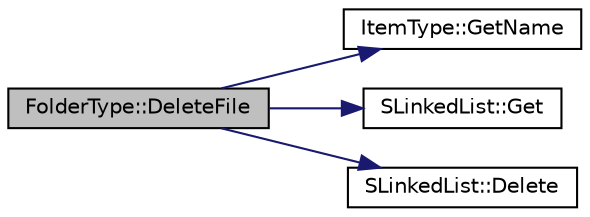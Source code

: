 digraph "FolderType::DeleteFile"
{
 // LATEX_PDF_SIZE
  edge [fontname="Helvetica",fontsize="10",labelfontname="Helvetica",labelfontsize="10"];
  node [fontname="Helvetica",fontsize="10",shape=record];
  rankdir="LR";
  Node6 [label="FolderType::DeleteFile",height=0.2,width=0.4,color="black", fillcolor="grey75", style="filled", fontcolor="black",tooltip="Delete File in Current Folder."];
  Node6 -> Node7 [color="midnightblue",fontsize="10",style="solid",fontname="Helvetica"];
  Node7 [label="ItemType::GetName",height=0.2,width=0.4,color="black", fillcolor="white", style="filled",URL="$class_item_type.html#a6a8650790e4d0c8a212574cf77e23cb9",tooltip="Get Item name."];
  Node6 -> Node8 [color="midnightblue",fontsize="10",style="solid",fontname="Helvetica"];
  Node8 [label="SLinkedList::Get",height=0.2,width=0.4,color="black", fillcolor="white", style="filled",URL="$class_s_linked_list.html#aff7b5da944f6452eed8bb29b392e621b",tooltip="get the data which has same in the list.(Sequential Search)"];
  Node6 -> Node9 [color="midnightblue",fontsize="10",style="solid",fontname="Helvetica"];
  Node9 [label="SLinkedList::Delete",height=0.2,width=0.4,color="black", fillcolor="white", style="filled",URL="$class_s_linked_list.html#af9de16c8c723bff33e3da138f1f34ce5",tooltip="Delete item from this list."];
}
